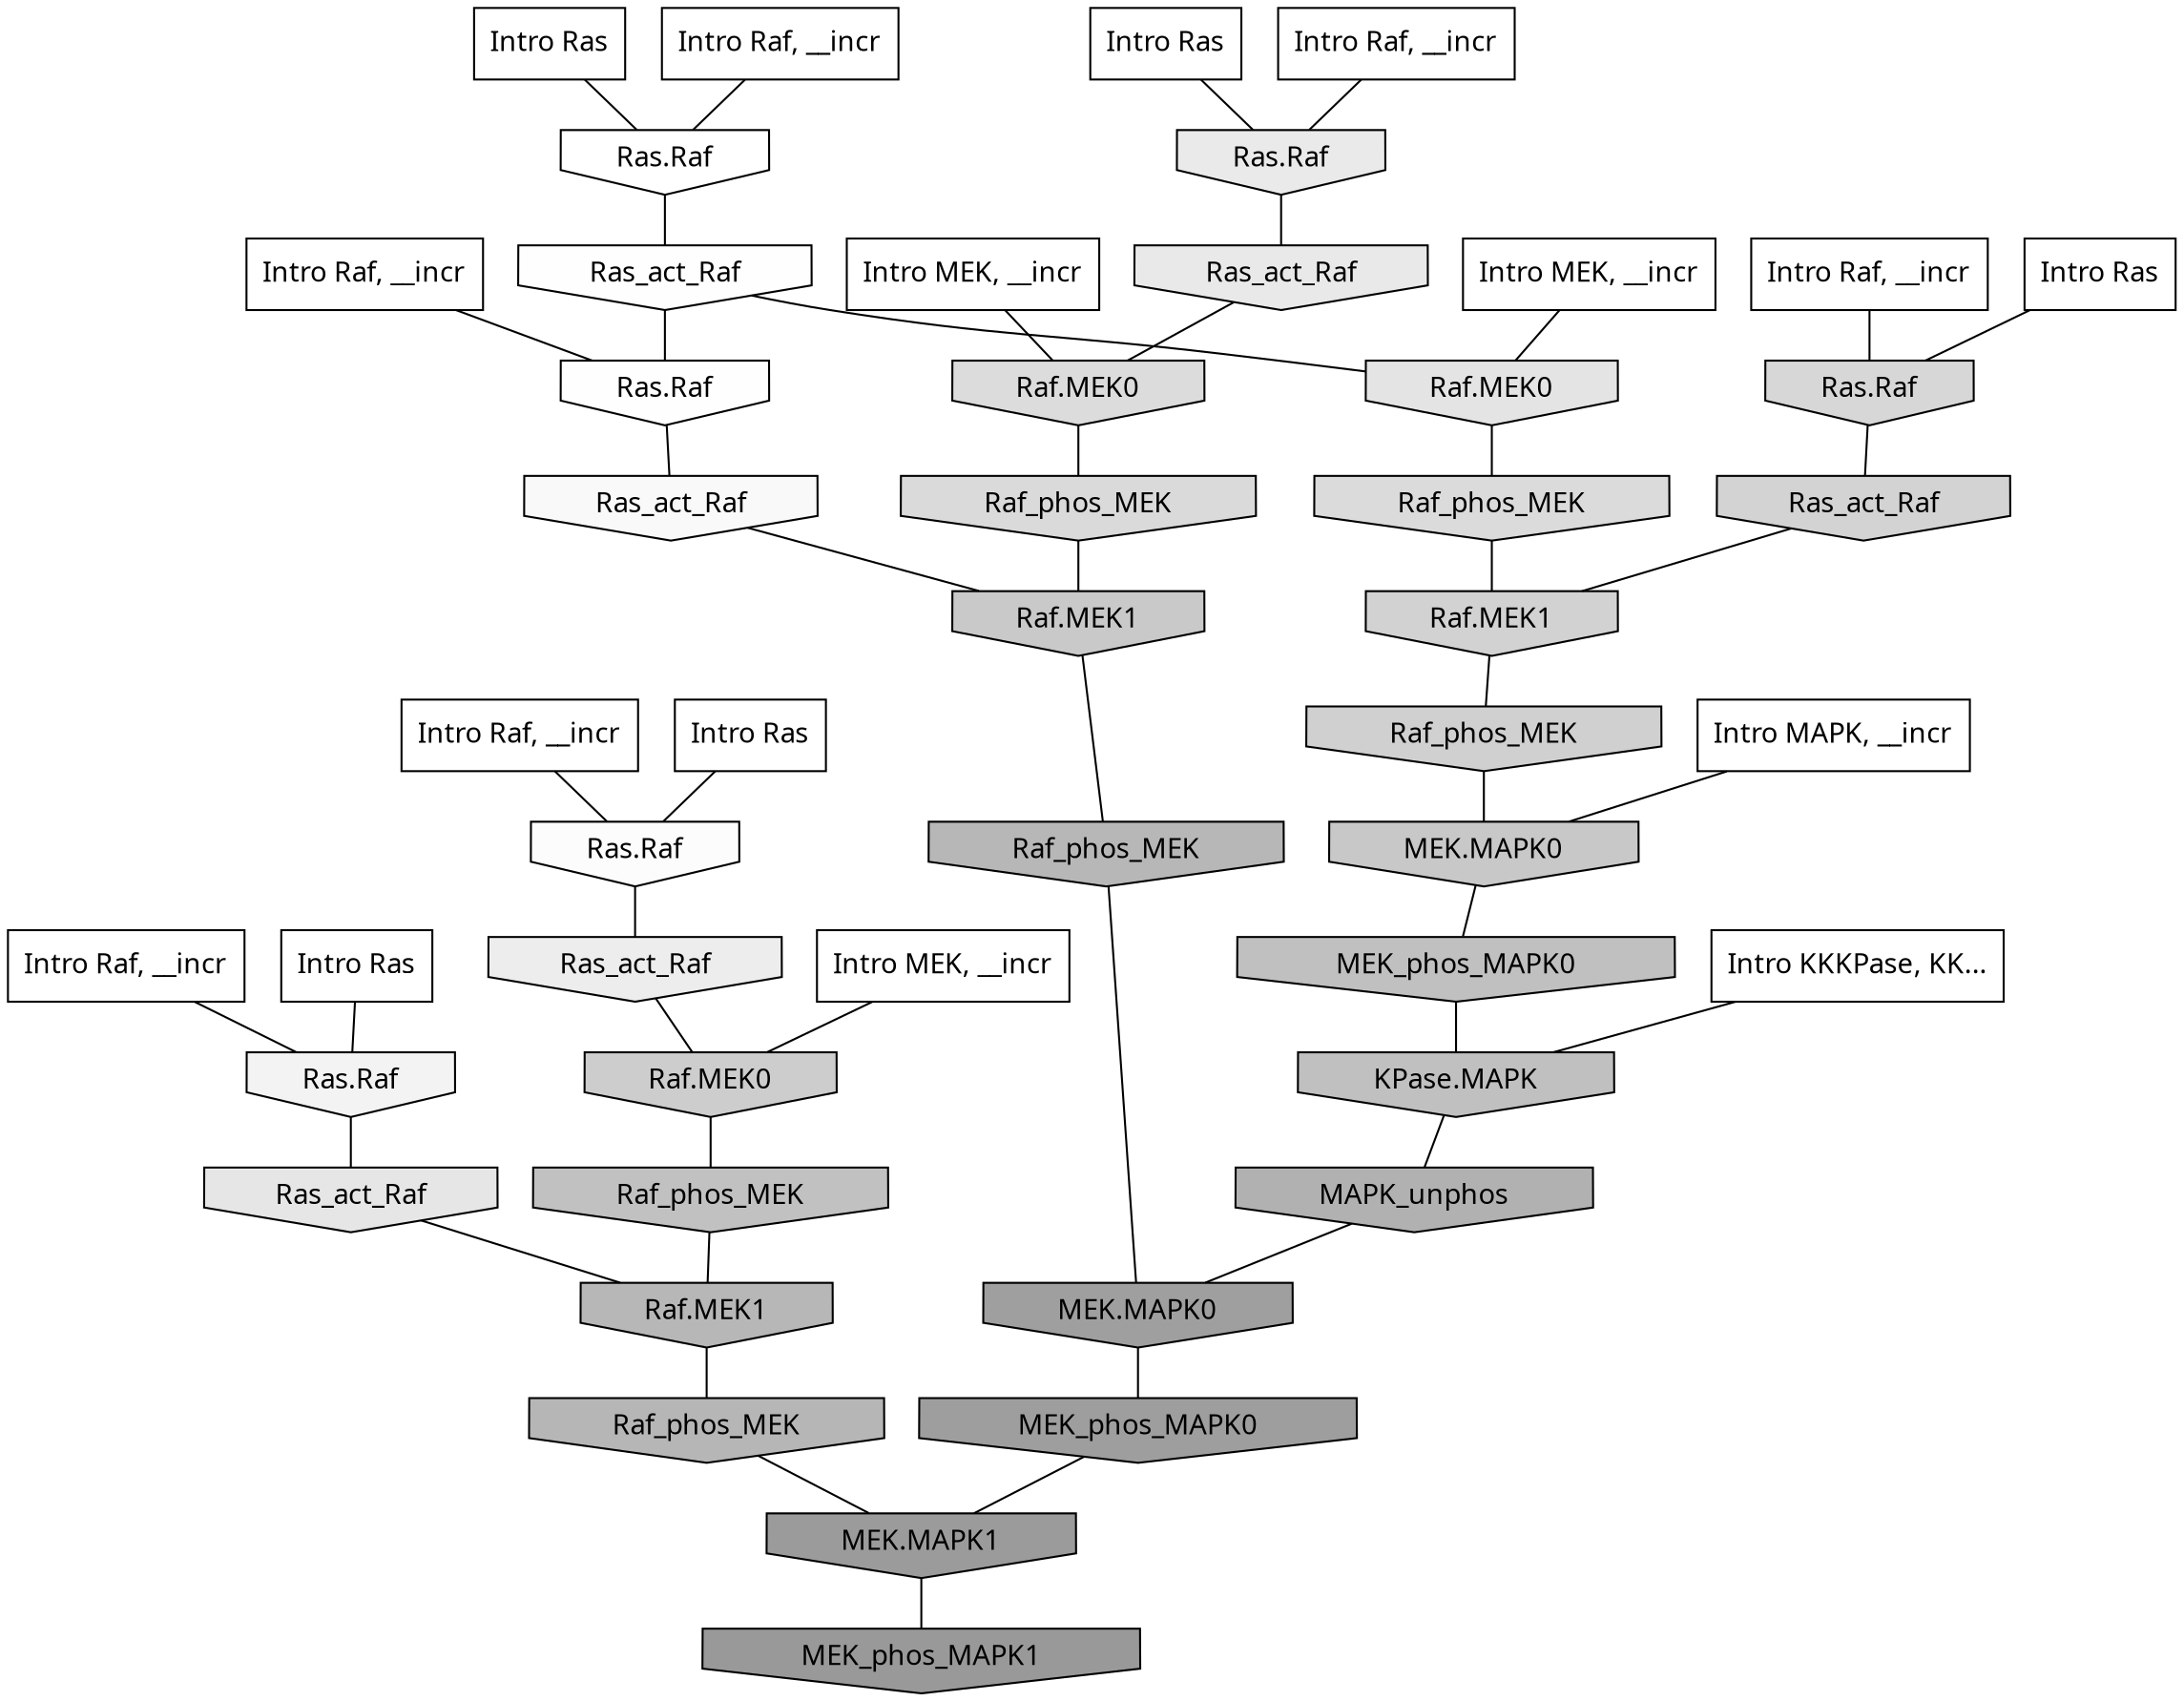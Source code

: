 digraph G{
  rankdir="TB";
  ranksep=0.30;
  node [fontname="CMU Serif"];
  edge [fontname="CMU Serif"];
  
  9 [label="Intro Ras", shape=rectangle, style=filled, fillcolor="0.000 0.000 1.000"]
  
  13 [label="Intro Ras", shape=rectangle, style=filled, fillcolor="0.000 0.000 1.000"]
  
  19 [label="Intro Ras", shape=rectangle, style=filled, fillcolor="0.000 0.000 1.000"]
  
  21 [label="Intro Ras", shape=rectangle, style=filled, fillcolor="0.000 0.000 1.000"]
  
  30 [label="Intro Ras", shape=rectangle, style=filled, fillcolor="0.000 0.000 1.000"]
  
  298 [label="Intro Raf, __incr", shape=rectangle, style=filled, fillcolor="0.000 0.000 1.000"]
  
  551 [label="Intro Raf, __incr", shape=rectangle, style=filled, fillcolor="0.000 0.000 1.000"]
  
  587 [label="Intro Raf, __incr", shape=rectangle, style=filled, fillcolor="0.000 0.000 1.000"]
  
  591 [label="Intro Raf, __incr", shape=rectangle, style=filled, fillcolor="0.000 0.000 1.000"]
  
  709 [label="Intro Raf, __incr", shape=rectangle, style=filled, fillcolor="0.000 0.000 1.000"]
  
  873 [label="Intro Raf, __incr", shape=rectangle, style=filled, fillcolor="0.000 0.000 1.000"]
  
  1114 [label="Intro MEK, __incr", shape=rectangle, style=filled, fillcolor="0.000 0.000 1.000"]
  
  1763 [label="Intro MEK, __incr", shape=rectangle, style=filled, fillcolor="0.000 0.000 1.000"]
  
  2075 [label="Intro MEK, __incr", shape=rectangle, style=filled, fillcolor="0.000 0.000 1.000"]
  
  2952 [label="Intro MAPK, __incr", shape=rectangle, style=filled, fillcolor="0.000 0.000 1.000"]
  
  3145 [label="Intro KKKPase, KK...", shape=rectangle, style=filled, fillcolor="0.000 0.000 1.000"]
  
  3225 [label="Ras.Raf", shape=invhouse, style=filled, fillcolor="0.000 0.000 1.000"]
  
  3332 [label="Ras_act_Raf", shape=invhouse, style=filled, fillcolor="0.000 0.000 0.996"]
  
  3334 [label="Ras.Raf", shape=invhouse, style=filled, fillcolor="0.000 0.000 0.996"]
  
  3419 [label="Ras.Raf", shape=invhouse, style=filled, fillcolor="0.000 0.000 0.985"]
  
  3468 [label="Ras_act_Raf", shape=invhouse, style=filled, fillcolor="0.000 0.000 0.975"]
  
  3668 [label="Ras.Raf", shape=invhouse, style=filled, fillcolor="0.000 0.000 0.950"]
  
  3960 [label="Ras_act_Raf", shape=invhouse, style=filled, fillcolor="0.000 0.000 0.929"]
  
  4154 [label="Ras.Raf", shape=invhouse, style=filled, fillcolor="0.000 0.000 0.917"]
  
  4228 [label="Ras_act_Raf", shape=invhouse, style=filled, fillcolor="0.000 0.000 0.911"]
  
  4357 [label="Ras_act_Raf", shape=invhouse, style=filled, fillcolor="0.000 0.000 0.902"]
  
  4528 [label="Raf.MEK0", shape=invhouse, style=filled, fillcolor="0.000 0.000 0.892"]
  
  5028 [label="Raf.MEK0", shape=invhouse, style=filled, fillcolor="0.000 0.000 0.861"]
  
  5067 [label="Raf_phos_MEK", shape=invhouse, style=filled, fillcolor="0.000 0.000 0.858"]
  
  5188 [label="Raf_phos_MEK", shape=invhouse, style=filled, fillcolor="0.000 0.000 0.852"]
  
  5397 [label="Ras.Raf", shape=invhouse, style=filled, fillcolor="0.000 0.000 0.842"]
  
  5623 [label="Ras_act_Raf", shape=invhouse, style=filled, fillcolor="0.000 0.000 0.827"]
  
  5735 [label="Raf.MEK1", shape=invhouse, style=filled, fillcolor="0.000 0.000 0.821"]
  
  5859 [label="Raf_phos_MEK", shape=invhouse, style=filled, fillcolor="0.000 0.000 0.815"]
  
  6089 [label="Raf.MEK0", shape=invhouse, style=filled, fillcolor="0.000 0.000 0.803"]
  
  6455 [label="Raf.MEK1", shape=invhouse, style=filled, fillcolor="0.000 0.000 0.787"]
  
  6499 [label="MEK.MAPK0", shape=invhouse, style=filled, fillcolor="0.000 0.000 0.785"]
  
  7396 [label="Raf_phos_MEK", shape=invhouse, style=filled, fillcolor="0.000 0.000 0.755"]
  
  7549 [label="MEK_phos_MAPK0", shape=invhouse, style=filled, fillcolor="0.000 0.000 0.751"]
  
  7563 [label="KPase.MAPK", shape=invhouse, style=filled, fillcolor="0.000 0.000 0.751"]
  
  8642 [label="Raf.MEK1", shape=invhouse, style=filled, fillcolor="0.000 0.000 0.718"]
  
  8681 [label="Raf_phos_MEK", shape=invhouse, style=filled, fillcolor="0.000 0.000 0.717"]
  
  8853 [label="Raf_phos_MEK", shape=invhouse, style=filled, fillcolor="0.000 0.000 0.711"]
  
  9545 [label="MAPK_unphos", shape=invhouse, style=filled, fillcolor="0.000 0.000 0.695"]
  
  13489 [label="MEK.MAPK0", shape=invhouse, style=filled, fillcolor="0.000 0.000 0.623"]
  
  13638 [label="MEK_phos_MAPK0", shape=invhouse, style=filled, fillcolor="0.000 0.000 0.620"]
  
  14765 [label="MEK.MAPK1", shape=invhouse, style=filled, fillcolor="0.000 0.000 0.606"]
  
  15164 [label="MEK_phos_MAPK1", shape=invhouse, style=filled, fillcolor="0.000 0.000 0.600"]
  
  
  14765 -> 15164 [dir=none, color="0.000 0.000 0.000"] 
  13638 -> 14765 [dir=none, color="0.000 0.000 0.000"] 
  13489 -> 13638 [dir=none, color="0.000 0.000 0.000"] 
  9545 -> 13489 [dir=none, color="0.000 0.000 0.000"] 
  8853 -> 14765 [dir=none, color="0.000 0.000 0.000"] 
  8681 -> 13489 [dir=none, color="0.000 0.000 0.000"] 
  8642 -> 8853 [dir=none, color="0.000 0.000 0.000"] 
  7563 -> 9545 [dir=none, color="0.000 0.000 0.000"] 
  7549 -> 7563 [dir=none, color="0.000 0.000 0.000"] 
  7396 -> 8642 [dir=none, color="0.000 0.000 0.000"] 
  6499 -> 7549 [dir=none, color="0.000 0.000 0.000"] 
  6455 -> 8681 [dir=none, color="0.000 0.000 0.000"] 
  6089 -> 7396 [dir=none, color="0.000 0.000 0.000"] 
  5859 -> 6499 [dir=none, color="0.000 0.000 0.000"] 
  5735 -> 5859 [dir=none, color="0.000 0.000 0.000"] 
  5623 -> 5735 [dir=none, color="0.000 0.000 0.000"] 
  5397 -> 5623 [dir=none, color="0.000 0.000 0.000"] 
  5188 -> 6455 [dir=none, color="0.000 0.000 0.000"] 
  5067 -> 5735 [dir=none, color="0.000 0.000 0.000"] 
  5028 -> 5188 [dir=none, color="0.000 0.000 0.000"] 
  4528 -> 5067 [dir=none, color="0.000 0.000 0.000"] 
  4357 -> 8642 [dir=none, color="0.000 0.000 0.000"] 
  4228 -> 5028 [dir=none, color="0.000 0.000 0.000"] 
  4154 -> 4228 [dir=none, color="0.000 0.000 0.000"] 
  3960 -> 6089 [dir=none, color="0.000 0.000 0.000"] 
  3668 -> 4357 [dir=none, color="0.000 0.000 0.000"] 
  3468 -> 6455 [dir=none, color="0.000 0.000 0.000"] 
  3419 -> 3960 [dir=none, color="0.000 0.000 0.000"] 
  3334 -> 3468 [dir=none, color="0.000 0.000 0.000"] 
  3332 -> 3334 [dir=none, color="0.000 0.000 0.000"] 
  3332 -> 4528 [dir=none, color="0.000 0.000 0.000"] 
  3225 -> 3332 [dir=none, color="0.000 0.000 0.000"] 
  3145 -> 7563 [dir=none, color="0.000 0.000 0.000"] 
  2952 -> 6499 [dir=none, color="0.000 0.000 0.000"] 
  2075 -> 4528 [dir=none, color="0.000 0.000 0.000"] 
  1763 -> 5028 [dir=none, color="0.000 0.000 0.000"] 
  1114 -> 6089 [dir=none, color="0.000 0.000 0.000"] 
  873 -> 3419 [dir=none, color="0.000 0.000 0.000"] 
  709 -> 4154 [dir=none, color="0.000 0.000 0.000"] 
  591 -> 5397 [dir=none, color="0.000 0.000 0.000"] 
  587 -> 3225 [dir=none, color="0.000 0.000 0.000"] 
  551 -> 3668 [dir=none, color="0.000 0.000 0.000"] 
  298 -> 3334 [dir=none, color="0.000 0.000 0.000"] 
  30 -> 4154 [dir=none, color="0.000 0.000 0.000"] 
  21 -> 5397 [dir=none, color="0.000 0.000 0.000"] 
  19 -> 3419 [dir=none, color="0.000 0.000 0.000"] 
  13 -> 3225 [dir=none, color="0.000 0.000 0.000"] 
  9 -> 3668 [dir=none, color="0.000 0.000 0.000"] 
  
  }

